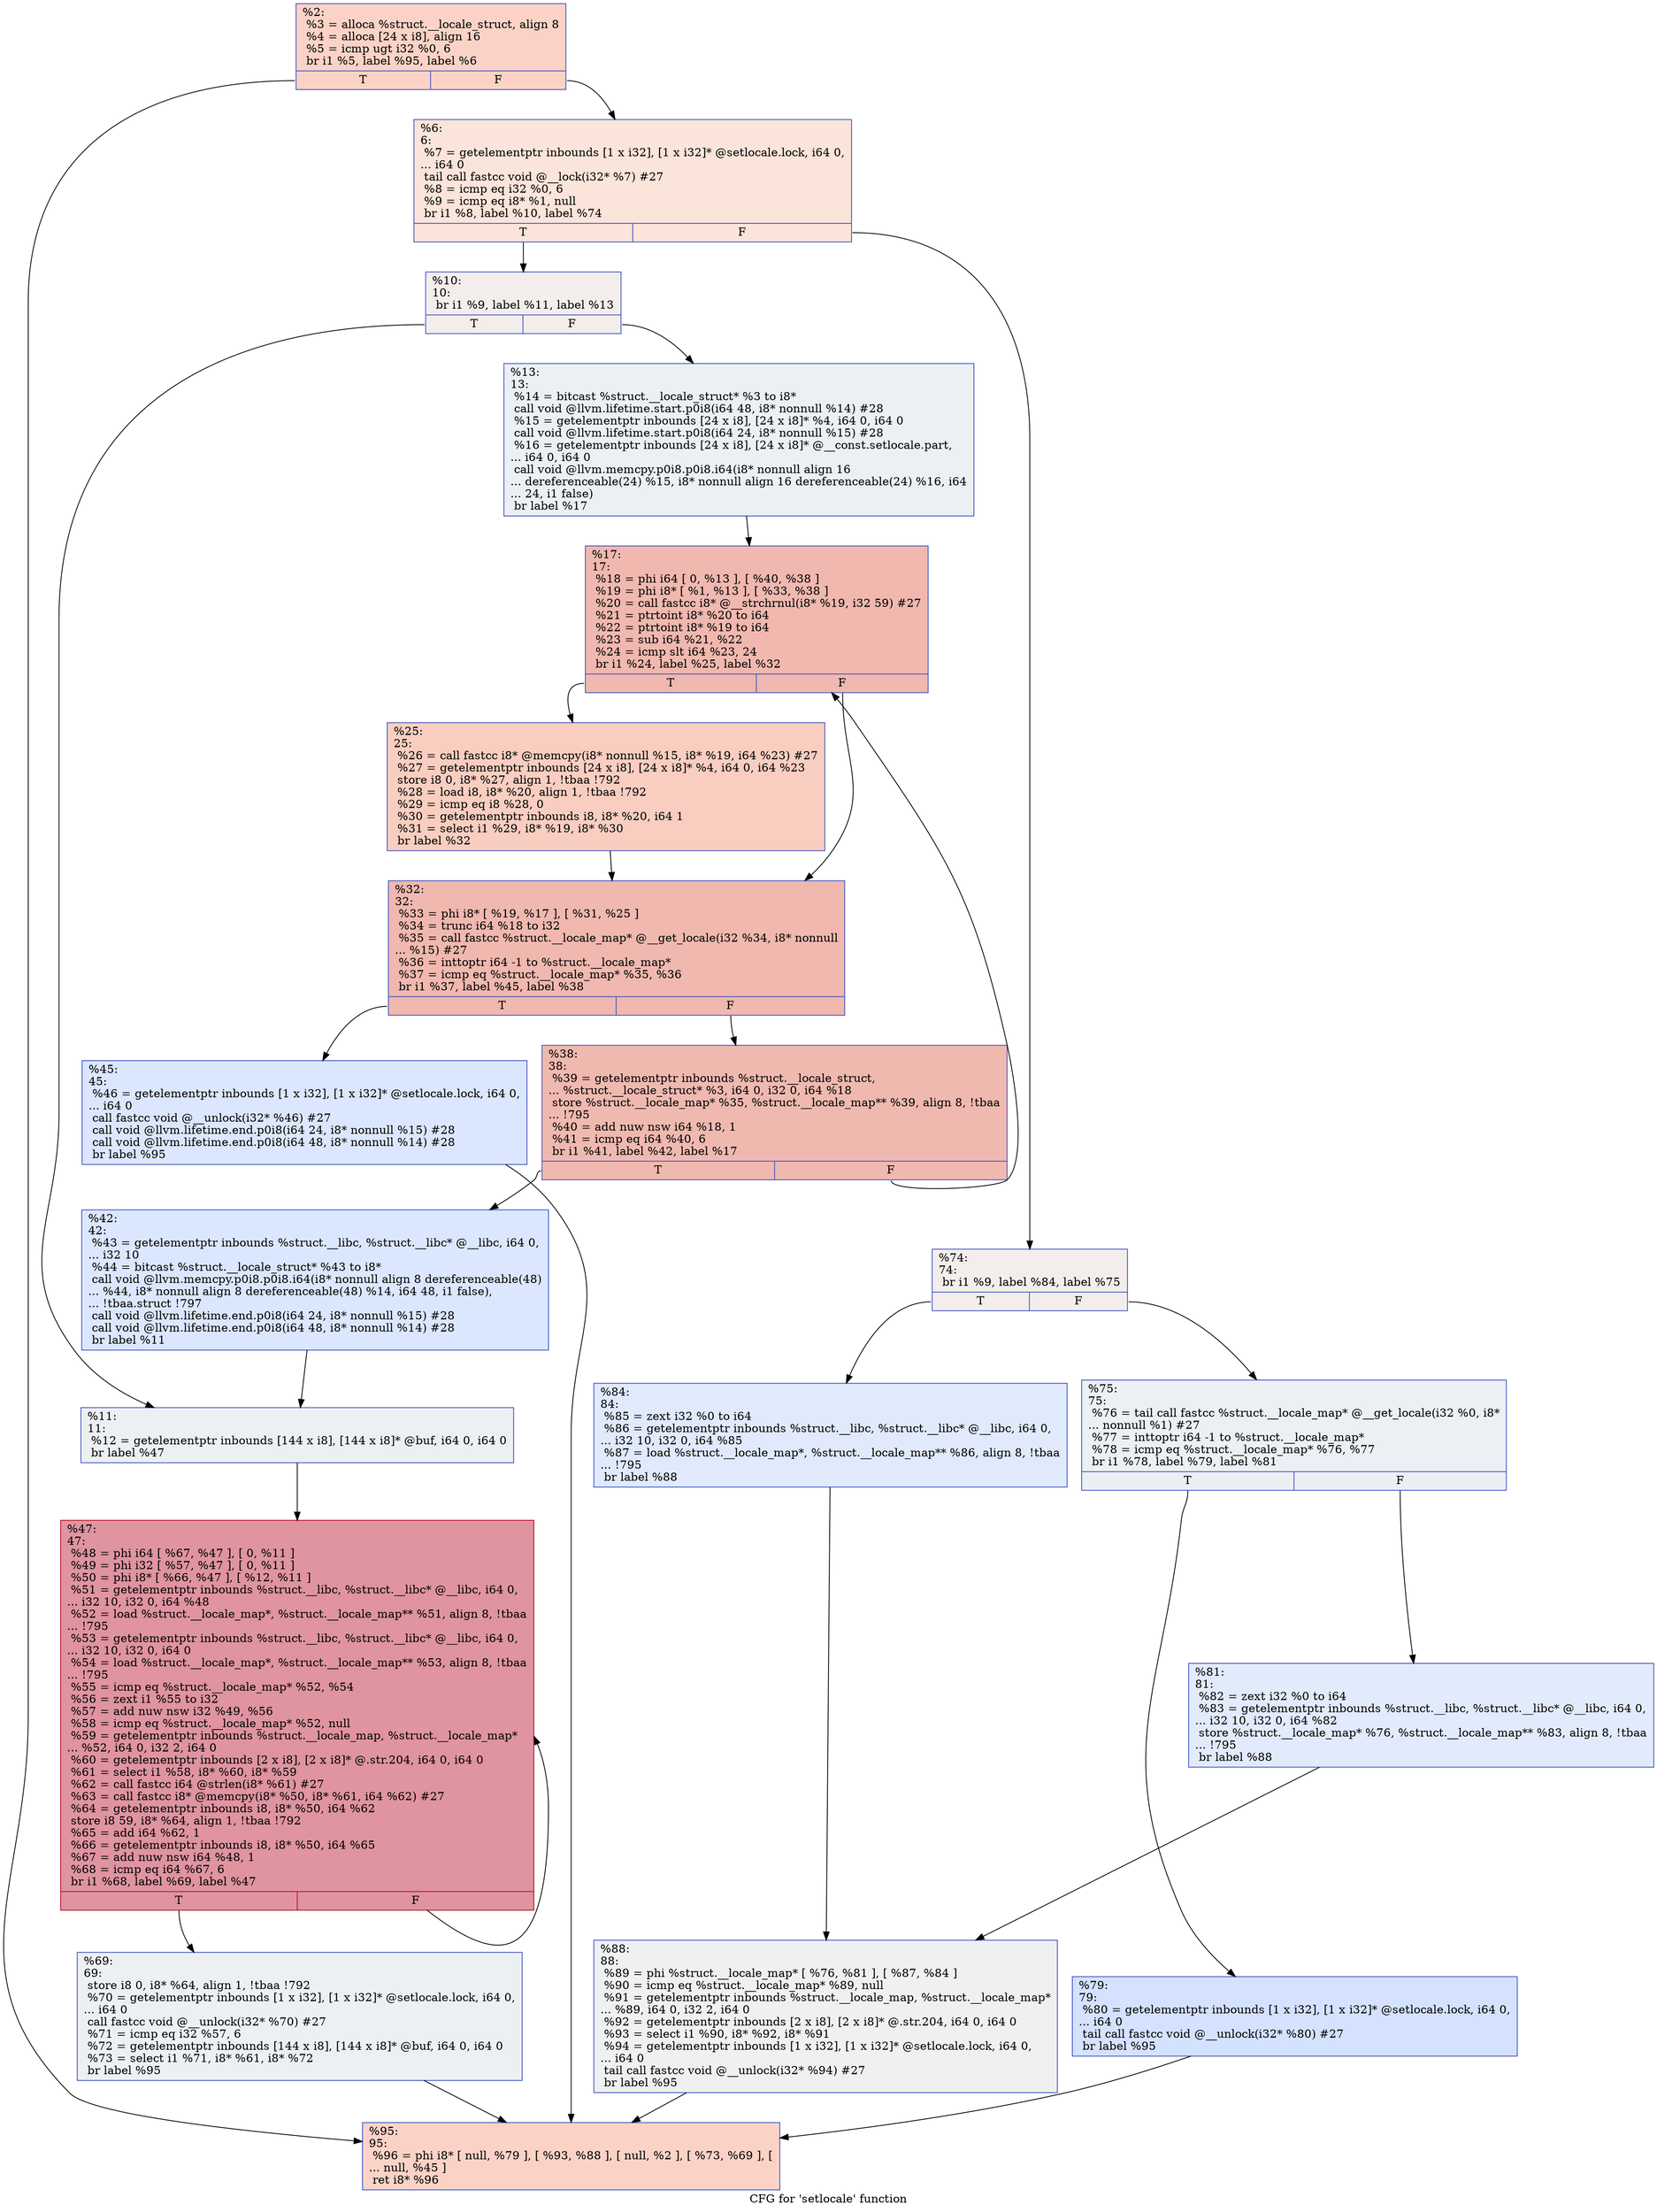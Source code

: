 digraph "CFG for 'setlocale' function" {
	label="CFG for 'setlocale' function";

	Node0x2435440 [shape=record,color="#3d50c3ff", style=filled, fillcolor="#f59c7d70",label="{%2:\l  %3 = alloca %struct.__locale_struct, align 8\l  %4 = alloca [24 x i8], align 16\l  %5 = icmp ugt i32 %0, 6\l  br i1 %5, label %95, label %6\l|{<s0>T|<s1>F}}"];
	Node0x2435440:s0 -> Node0x2435d30;
	Node0x2435440:s1 -> Node0x2435790;
	Node0x2435790 [shape=record,color="#3d50c3ff", style=filled, fillcolor="#f5c1a970",label="{%6:\l6:                                                \l  %7 = getelementptr inbounds [1 x i32], [1 x i32]* @setlocale.lock, i64 0,\l... i64 0\l  tail call fastcc void @__lock(i32* %7) #27\l  %8 = icmp eq i32 %0, 6\l  %9 = icmp eq i8* %1, null\l  br i1 %8, label %10, label %74\l|{<s0>T|<s1>F}}"];
	Node0x2435790:s0 -> Node0x24357e0;
	Node0x2435790:s1 -> Node0x2435b50;
	Node0x24357e0 [shape=record,color="#3d50c3ff", style=filled, fillcolor="#e5d8d170",label="{%10:\l10:                                               \l  br i1 %9, label %11, label %13\l|{<s0>T|<s1>F}}"];
	Node0x24357e0:s0 -> Node0x2435830;
	Node0x24357e0:s1 -> Node0x2435880;
	Node0x2435830 [shape=record,color="#3d50c3ff", style=filled, fillcolor="#d6dce470",label="{%11:\l11:                                               \l  %12 = getelementptr inbounds [144 x i8], [144 x i8]* @buf, i64 0, i64 0\l  br label %47\l}"];
	Node0x2435830 -> Node0x2435ab0;
	Node0x2435880 [shape=record,color="#3d50c3ff", style=filled, fillcolor="#d4dbe670",label="{%13:\l13:                                               \l  %14 = bitcast %struct.__locale_struct* %3 to i8*\l  call void @llvm.lifetime.start.p0i8(i64 48, i8* nonnull %14) #28\l  %15 = getelementptr inbounds [24 x i8], [24 x i8]* %4, i64 0, i64 0\l  call void @llvm.lifetime.start.p0i8(i64 24, i8* nonnull %15) #28\l  %16 = getelementptr inbounds [24 x i8], [24 x i8]* @__const.setlocale.part,\l... i64 0, i64 0\l  call void @llvm.memcpy.p0i8.p0i8.i64(i8* nonnull align 16\l... dereferenceable(24) %15, i8* nonnull align 16 dereferenceable(24) %16, i64\l... 24, i1 false)\l  br label %17\l}"];
	Node0x2435880 -> Node0x24358d0;
	Node0x24358d0 [shape=record,color="#3d50c3ff", style=filled, fillcolor="#dc5d4a70",label="{%17:\l17:                                               \l  %18 = phi i64 [ 0, %13 ], [ %40, %38 ]\l  %19 = phi i8* [ %1, %13 ], [ %33, %38 ]\l  %20 = call fastcc i8* @__strchrnul(i8* %19, i32 59) #27\l  %21 = ptrtoint i8* %20 to i64\l  %22 = ptrtoint i8* %19 to i64\l  %23 = sub i64 %21, %22\l  %24 = icmp slt i64 %23, 24\l  br i1 %24, label %25, label %32\l|{<s0>T|<s1>F}}"];
	Node0x24358d0:s0 -> Node0x2435920;
	Node0x24358d0:s1 -> Node0x2435970;
	Node0x2435920 [shape=record,color="#3d50c3ff", style=filled, fillcolor="#f2907270",label="{%25:\l25:                                               \l  %26 = call fastcc i8* @memcpy(i8* nonnull %15, i8* %19, i64 %23) #27\l  %27 = getelementptr inbounds [24 x i8], [24 x i8]* %4, i64 0, i64 %23\l  store i8 0, i8* %27, align 1, !tbaa !792\l  %28 = load i8, i8* %20, align 1, !tbaa !792\l  %29 = icmp eq i8 %28, 0\l  %30 = getelementptr inbounds i8, i8* %20, i64 1\l  %31 = select i1 %29, i8* %19, i8* %30\l  br label %32\l}"];
	Node0x2435920 -> Node0x2435970;
	Node0x2435970 [shape=record,color="#3d50c3ff", style=filled, fillcolor="#dc5d4a70",label="{%32:\l32:                                               \l  %33 = phi i8* [ %19, %17 ], [ %31, %25 ]\l  %34 = trunc i64 %18 to i32\l  %35 = call fastcc %struct.__locale_map* @__get_locale(i32 %34, i8* nonnull\l... %15) #27\l  %36 = inttoptr i64 -1 to %struct.__locale_map*\l  %37 = icmp eq %struct.__locale_map* %35, %36\l  br i1 %37, label %45, label %38\l|{<s0>T|<s1>F}}"];
	Node0x2435970:s0 -> Node0x2435a60;
	Node0x2435970:s1 -> Node0x24359c0;
	Node0x24359c0 [shape=record,color="#3d50c3ff", style=filled, fillcolor="#de614d70",label="{%38:\l38:                                               \l  %39 = getelementptr inbounds %struct.__locale_struct,\l... %struct.__locale_struct* %3, i64 0, i32 0, i64 %18\l  store %struct.__locale_map* %35, %struct.__locale_map** %39, align 8, !tbaa\l... !795\l  %40 = add nuw nsw i64 %18, 1\l  %41 = icmp eq i64 %40, 6\l  br i1 %41, label %42, label %17\l|{<s0>T|<s1>F}}"];
	Node0x24359c0:s0 -> Node0x2435a10;
	Node0x24359c0:s1 -> Node0x24358d0;
	Node0x2435a10 [shape=record,color="#3d50c3ff", style=filled, fillcolor="#aec9fc70",label="{%42:\l42:                                               \l  %43 = getelementptr inbounds %struct.__libc, %struct.__libc* @__libc, i64 0,\l... i32 10\l  %44 = bitcast %struct.__locale_struct* %43 to i8*\l  call void @llvm.memcpy.p0i8.p0i8.i64(i8* nonnull align 8 dereferenceable(48)\l... %44, i8* nonnull align 8 dereferenceable(48) %14, i64 48, i1 false),\l... !tbaa.struct !797\l  call void @llvm.lifetime.end.p0i8(i64 24, i8* nonnull %15) #28\l  call void @llvm.lifetime.end.p0i8(i64 48, i8* nonnull %14) #28\l  br label %11\l}"];
	Node0x2435a10 -> Node0x2435830;
	Node0x2435a60 [shape=record,color="#3d50c3ff", style=filled, fillcolor="#aec9fc70",label="{%45:\l45:                                               \l  %46 = getelementptr inbounds [1 x i32], [1 x i32]* @setlocale.lock, i64 0,\l... i64 0\l  call fastcc void @__unlock(i32* %46) #27\l  call void @llvm.lifetime.end.p0i8(i64 24, i8* nonnull %15) #28\l  call void @llvm.lifetime.end.p0i8(i64 48, i8* nonnull %14) #28\l  br label %95\l}"];
	Node0x2435a60 -> Node0x2435d30;
	Node0x2435ab0 [shape=record,color="#b70d28ff", style=filled, fillcolor="#b70d2870",label="{%47:\l47:                                               \l  %48 = phi i64 [ %67, %47 ], [ 0, %11 ]\l  %49 = phi i32 [ %57, %47 ], [ 0, %11 ]\l  %50 = phi i8* [ %66, %47 ], [ %12, %11 ]\l  %51 = getelementptr inbounds %struct.__libc, %struct.__libc* @__libc, i64 0,\l... i32 10, i32 0, i64 %48\l  %52 = load %struct.__locale_map*, %struct.__locale_map** %51, align 8, !tbaa\l... !795\l  %53 = getelementptr inbounds %struct.__libc, %struct.__libc* @__libc, i64 0,\l... i32 10, i32 0, i64 0\l  %54 = load %struct.__locale_map*, %struct.__locale_map** %53, align 8, !tbaa\l... !795\l  %55 = icmp eq %struct.__locale_map* %52, %54\l  %56 = zext i1 %55 to i32\l  %57 = add nuw nsw i32 %49, %56\l  %58 = icmp eq %struct.__locale_map* %52, null\l  %59 = getelementptr inbounds %struct.__locale_map, %struct.__locale_map*\l... %52, i64 0, i32 2, i64 0\l  %60 = getelementptr inbounds [2 x i8], [2 x i8]* @.str.204, i64 0, i64 0\l  %61 = select i1 %58, i8* %60, i8* %59\l  %62 = call fastcc i64 @strlen(i8* %61) #27\l  %63 = call fastcc i8* @memcpy(i8* %50, i8* %61, i64 %62) #27\l  %64 = getelementptr inbounds i8, i8* %50, i64 %62\l  store i8 59, i8* %64, align 1, !tbaa !792\l  %65 = add i64 %62, 1\l  %66 = getelementptr inbounds i8, i8* %50, i64 %65\l  %67 = add nuw nsw i64 %48, 1\l  %68 = icmp eq i64 %67, 6\l  br i1 %68, label %69, label %47\l|{<s0>T|<s1>F}}"];
	Node0x2435ab0:s0 -> Node0x2435b00;
	Node0x2435ab0:s1 -> Node0x2435ab0;
	Node0x2435b00 [shape=record,color="#3d50c3ff", style=filled, fillcolor="#d6dce470",label="{%69:\l69:                                               \l  store i8 0, i8* %64, align 1, !tbaa !792\l  %70 = getelementptr inbounds [1 x i32], [1 x i32]* @setlocale.lock, i64 0,\l... i64 0\l  call fastcc void @__unlock(i32* %70) #27\l  %71 = icmp eq i32 %57, 6\l  %72 = getelementptr inbounds [144 x i8], [144 x i8]* @buf, i64 0, i64 0\l  %73 = select i1 %71, i8* %61, i8* %72\l  br label %95\l}"];
	Node0x2435b00 -> Node0x2435d30;
	Node0x2435b50 [shape=record,color="#3d50c3ff", style=filled, fillcolor="#e5d8d170",label="{%74:\l74:                                               \l  br i1 %9, label %84, label %75\l|{<s0>T|<s1>F}}"];
	Node0x2435b50:s0 -> Node0x2435c90;
	Node0x2435b50:s1 -> Node0x2435ba0;
	Node0x2435ba0 [shape=record,color="#3d50c3ff", style=filled, fillcolor="#d4dbe670",label="{%75:\l75:                                               \l  %76 = tail call fastcc %struct.__locale_map* @__get_locale(i32 %0, i8*\l... nonnull %1) #27\l  %77 = inttoptr i64 -1 to %struct.__locale_map*\l  %78 = icmp eq %struct.__locale_map* %76, %77\l  br i1 %78, label %79, label %81\l|{<s0>T|<s1>F}}"];
	Node0x2435ba0:s0 -> Node0x2435bf0;
	Node0x2435ba0:s1 -> Node0x2435c40;
	Node0x2435bf0 [shape=record,color="#3d50c3ff", style=filled, fillcolor="#9ebeff70",label="{%79:\l79:                                               \l  %80 = getelementptr inbounds [1 x i32], [1 x i32]* @setlocale.lock, i64 0,\l... i64 0\l  tail call fastcc void @__unlock(i32* %80) #27\l  br label %95\l}"];
	Node0x2435bf0 -> Node0x2435d30;
	Node0x2435c40 [shape=record,color="#3d50c3ff", style=filled, fillcolor="#bbd1f870",label="{%81:\l81:                                               \l  %82 = zext i32 %0 to i64\l  %83 = getelementptr inbounds %struct.__libc, %struct.__libc* @__libc, i64 0,\l... i32 10, i32 0, i64 %82\l  store %struct.__locale_map* %76, %struct.__locale_map** %83, align 8, !tbaa\l... !795\l  br label %88\l}"];
	Node0x2435c40 -> Node0x2435ce0;
	Node0x2435c90 [shape=record,color="#3d50c3ff", style=filled, fillcolor="#b9d0f970",label="{%84:\l84:                                               \l  %85 = zext i32 %0 to i64\l  %86 = getelementptr inbounds %struct.__libc, %struct.__libc* @__libc, i64 0,\l... i32 10, i32 0, i64 %85\l  %87 = load %struct.__locale_map*, %struct.__locale_map** %86, align 8, !tbaa\l... !795\l  br label %88\l}"];
	Node0x2435c90 -> Node0x2435ce0;
	Node0x2435ce0 [shape=record,color="#3d50c3ff", style=filled, fillcolor="#dbdcde70",label="{%88:\l88:                                               \l  %89 = phi %struct.__locale_map* [ %76, %81 ], [ %87, %84 ]\l  %90 = icmp eq %struct.__locale_map* %89, null\l  %91 = getelementptr inbounds %struct.__locale_map, %struct.__locale_map*\l... %89, i64 0, i32 2, i64 0\l  %92 = getelementptr inbounds [2 x i8], [2 x i8]* @.str.204, i64 0, i64 0\l  %93 = select i1 %90, i8* %92, i8* %91\l  %94 = getelementptr inbounds [1 x i32], [1 x i32]* @setlocale.lock, i64 0,\l... i64 0\l  tail call fastcc void @__unlock(i32* %94) #27\l  br label %95\l}"];
	Node0x2435ce0 -> Node0x2435d30;
	Node0x2435d30 [shape=record,color="#3d50c3ff", style=filled, fillcolor="#f59c7d70",label="{%95:\l95:                                               \l  %96 = phi i8* [ null, %79 ], [ %93, %88 ], [ null, %2 ], [ %73, %69 ], [\l... null, %45 ]\l  ret i8* %96\l}"];
}
